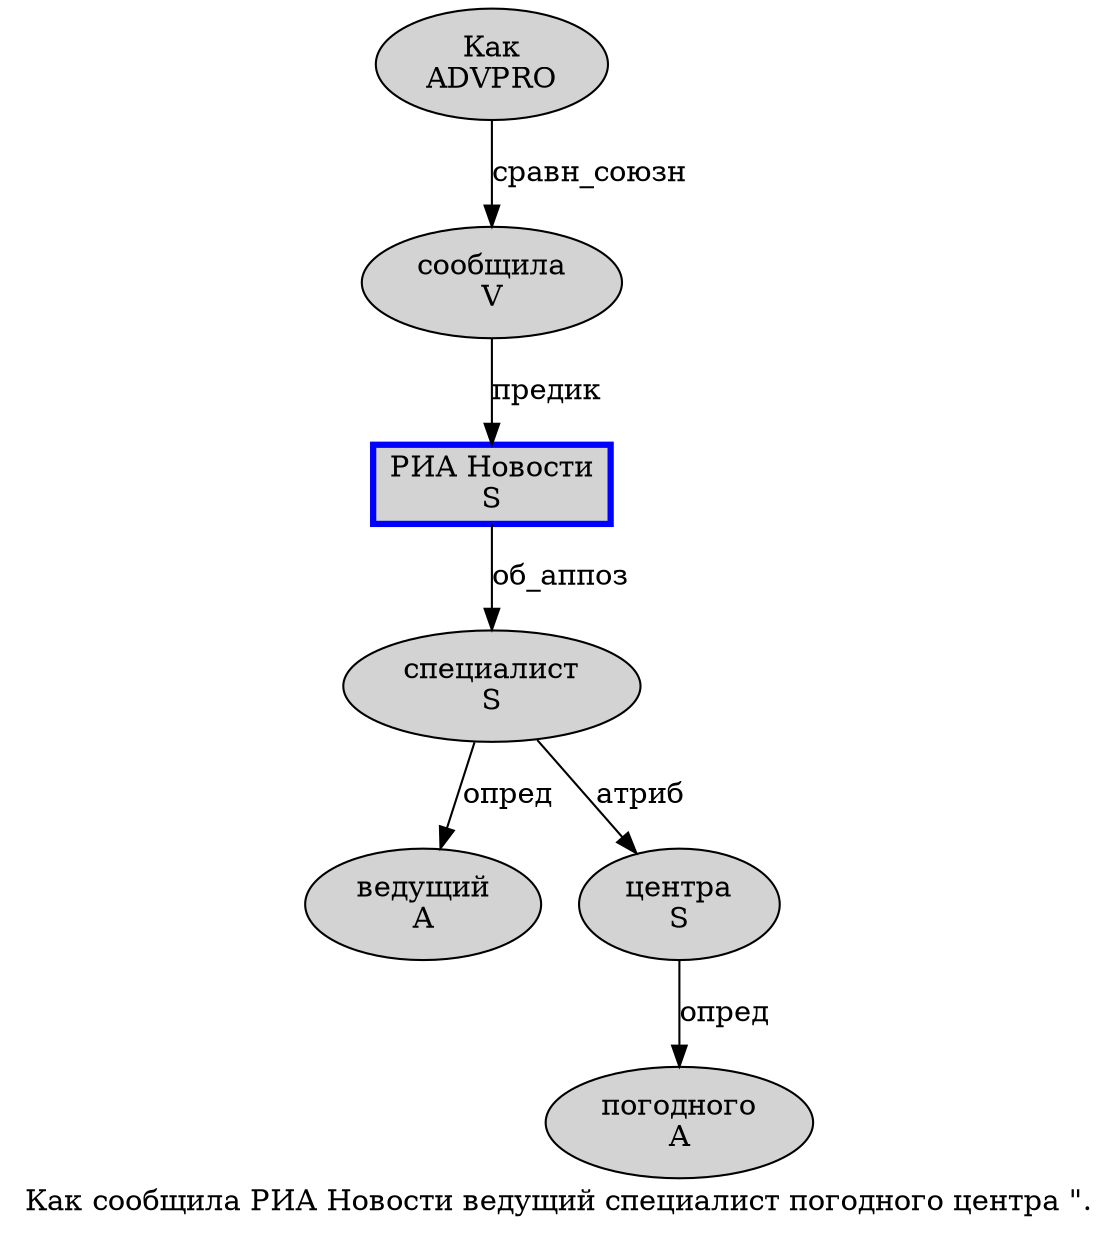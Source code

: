 digraph SENTENCE_14 {
	graph [label="Как сообщила РИА Новости ведущий специалист погодного центра \"."]
	node [style=filled]
		0 [label="Как
ADVPRO" color="" fillcolor=lightgray penwidth=1 shape=ellipse]
		1 [label="сообщила
V" color="" fillcolor=lightgray penwidth=1 shape=ellipse]
		2 [label="РИА Новости
S" color=blue fillcolor=lightgray penwidth=3 shape=box]
		3 [label="ведущий
A" color="" fillcolor=lightgray penwidth=1 shape=ellipse]
		4 [label="специалист
S" color="" fillcolor=lightgray penwidth=1 shape=ellipse]
		5 [label="погодного
A" color="" fillcolor=lightgray penwidth=1 shape=ellipse]
		6 [label="центра
S" color="" fillcolor=lightgray penwidth=1 shape=ellipse]
			0 -> 1 [label="сравн_союзн"]
			4 -> 3 [label="опред"]
			4 -> 6 [label="атриб"]
			6 -> 5 [label="опред"]
			1 -> 2 [label="предик"]
			2 -> 4 [label="об_аппоз"]
}
